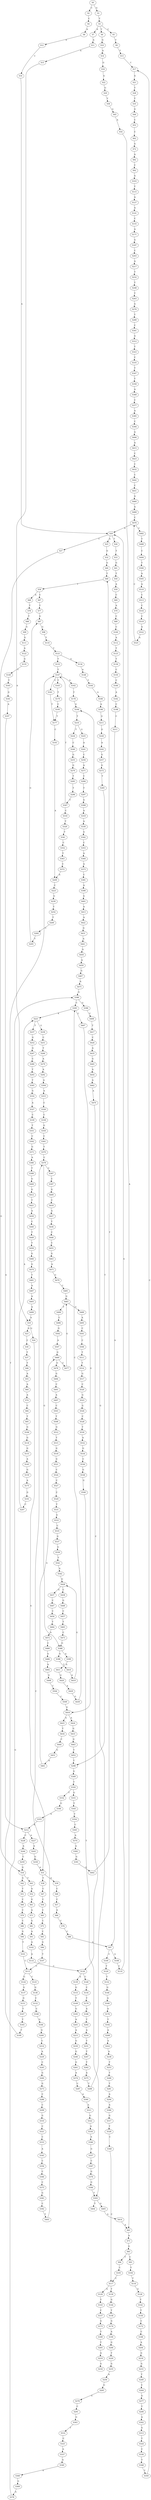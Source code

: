 strict digraph  {
	S0 -> S1 [ label = G ];
	S0 -> S2 [ label = C ];
	S1 -> S3 [ label = T ];
	S2 -> S4 [ label = C ];
	S3 -> S5 [ label = C ];
	S3 -> S6 [ label = T ];
	S3 -> S7 [ label = A ];
	S4 -> S8 [ label = A ];
	S5 -> S9 [ label = T ];
	S6 -> S10 [ label = G ];
	S7 -> S11 [ label = A ];
	S8 -> S12 [ label = A ];
	S9 -> S13 [ label = T ];
	S10 -> S14 [ label = A ];
	S11 -> S15 [ label = A ];
	S12 -> S16 [ label = C ];
	S13 -> S17 [ label = C ];
	S14 -> S18 [ label = G ];
	S15 -> S19 [ label = A ];
	S16 -> S20 [ label = A ];
	S17 -> S21 [ label = G ];
	S18 -> S22 [ label = G ];
	S19 -> S23 [ label = A ];
	S19 -> S24 [ label = G ];
	S20 -> S25 [ label = A ];
	S20 -> S26 [ label = T ];
	S20 -> S27 [ label = C ];
	S21 -> S28 [ label = T ];
	S22 -> S29 [ label = G ];
	S23 -> S30 [ label = C ];
	S24 -> S31 [ label = A ];
	S25 -> S32 [ label = G ];
	S26 -> S33 [ label = T ];
	S27 -> S34 [ label = G ];
	S28 -> S35 [ label = T ];
	S29 -> S36 [ label = T ];
	S30 -> S37 [ label = T ];
	S31 -> S38 [ label = T ];
	S31 -> S39 [ label = A ];
	S32 -> S40 [ label = G ];
	S33 -> S41 [ label = G ];
	S34 -> S42 [ label = G ];
	S34 -> S43 [ label = T ];
	S35 -> S44 [ label = G ];
	S36 -> S45 [ label = G ];
	S37 -> S46 [ label = T ];
	S38 -> S47 [ label = C ];
	S39 -> S48 [ label = C ];
	S40 -> S49 [ label = T ];
	S41 -> S50 [ label = T ];
	S42 -> S51 [ label = T ];
	S43 -> S52 [ label = A ];
	S44 -> S53 [ label = C ];
	S45 -> S54 [ label = A ];
	S46 -> S55 [ label = A ];
	S47 -> S56 [ label = C ];
	S48 -> S57 [ label = C ];
	S49 -> S58 [ label = T ];
	S50 -> S59 [ label = A ];
	S51 -> S60 [ label = C ];
	S52 -> S61 [ label = G ];
	S53 -> S62 [ label = C ];
	S54 -> S63 [ label = A ];
	S55 -> S64 [ label = A ];
	S56 -> S65 [ label = C ];
	S57 -> S66 [ label = A ];
	S58 -> S67 [ label = C ];
	S58 -> S68 [ label = A ];
	S59 -> S69 [ label = C ];
	S60 -> S70 [ label = C ];
	S61 -> S71 [ label = A ];
	S62 -> S72 [ label = G ];
	S63 -> S73 [ label = A ];
	S64 -> S74 [ label = A ];
	S65 -> S75 [ label = C ];
	S66 -> S76 [ label = C ];
	S67 -> S77 [ label = T ];
	S68 -> S78 [ label = T ];
	S69 -> S79 [ label = A ];
	S70 -> S80 [ label = C ];
	S71 -> S81 [ label = G ];
	S72 -> S82 [ label = A ];
	S73 -> S83 [ label = G ];
	S74 -> S84 [ label = C ];
	S75 -> S85 [ label = C ];
	S76 -> S86 [ label = C ];
	S77 -> S87 [ label = G ];
	S78 -> S88 [ label = T ];
	S79 -> S89 [ label = C ];
	S80 -> S90 [ label = G ];
	S81 -> S91 [ label = A ];
	S82 -> S92 [ label = C ];
	S83 -> S93 [ label = C ];
	S83 -> S94 [ label = T ];
	S84 -> S95 [ label = T ];
	S85 -> S96 [ label = G ];
	S86 -> S97 [ label = A ];
	S87 -> S98 [ label = G ];
	S88 -> S99 [ label = G ];
	S89 -> S100 [ label = C ];
	S90 -> S101 [ label = T ];
	S91 -> S102 [ label = A ];
	S92 -> S103 [ label = G ];
	S93 -> S104 [ label = T ];
	S94 -> S105 [ label = C ];
	S95 -> S106 [ label = G ];
	S96 -> S107 [ label = T ];
	S97 -> S108 [ label = A ];
	S97 -> S109 [ label = C ];
	S98 -> S110 [ label = T ];
	S99 -> S111 [ label = G ];
	S100 -> S112 [ label = A ];
	S101 -> S113 [ label = C ];
	S102 -> S114 [ label = A ];
	S103 -> S115 [ label = T ];
	S104 -> S116 [ label = T ];
	S105 -> S117 [ label = C ];
	S106 -> S118 [ label = G ];
	S107 -> S113 [ label = C ];
	S108 -> S119 [ label = C ];
	S109 -> S120 [ label = T ];
	S110 -> S121 [ label = T ];
	S111 -> S122 [ label = A ];
	S112 -> S123 [ label = T ];
	S113 -> S124 [ label = G ];
	S113 -> S125 [ label = C ];
	S114 -> S126 [ label = C ];
	S115 -> S127 [ label = A ];
	S116 -> S128 [ label = G ];
	S117 -> S129 [ label = A ];
	S117 -> S130 [ label = T ];
	S118 -> S131 [ label = G ];
	S119 -> S20 [ label = A ];
	S120 -> S132 [ label = T ];
	S121 -> S133 [ label = T ];
	S121 -> S134 [ label = G ];
	S122 -> S135 [ label = G ];
	S123 -> S136 [ label = T ];
	S124 -> S137 [ label = G ];
	S125 -> S138 [ label = G ];
	S126 -> S139 [ label = A ];
	S126 -> S140 [ label = C ];
	S127 -> S141 [ label = A ];
	S128 -> S142 [ label = T ];
	S129 -> S143 [ label = T ];
	S130 -> S144 [ label = G ];
	S131 -> S145 [ label = A ];
	S132 -> S146 [ label = G ];
	S133 -> S147 [ label = T ];
	S134 -> S148 [ label = A ];
	S135 -> S149 [ label = T ];
	S136 -> S150 [ label = C ];
	S137 -> S151 [ label = G ];
	S138 -> S152 [ label = C ];
	S139 -> S153 [ label = G ];
	S140 -> S154 [ label = C ];
	S141 -> S155 [ label = C ];
	S142 -> S156 [ label = T ];
	S143 -> S157 [ label = C ];
	S144 -> S158 [ label = T ];
	S145 -> S159 [ label = G ];
	S146 -> S160 [ label = A ];
	S147 -> S161 [ label = C ];
	S147 -> S162 [ label = A ];
	S147 -> S163 [ label = T ];
	S148 -> S164 [ label = T ];
	S149 -> S165 [ label = T ];
	S150 -> S166 [ label = C ];
	S151 -> S167 [ label = T ];
	S152 -> S168 [ label = C ];
	S153 -> S169 [ label = T ];
	S154 -> S170 [ label = T ];
	S155 -> S171 [ label = A ];
	S156 -> S172 [ label = C ];
	S157 -> S173 [ label = G ];
	S158 -> S174 [ label = G ];
	S159 -> S175 [ label = A ];
	S160 -> S176 [ label = A ];
	S161 -> S177 [ label = T ];
	S162 -> S178 [ label = T ];
	S163 -> S179 [ label = T ];
	S164 -> S180 [ label = A ];
	S165 -> S181 [ label = G ];
	S166 -> S182 [ label = A ];
	S167 -> S183 [ label = T ];
	S168 -> S184 [ label = G ];
	S169 -> S185 [ label = G ];
	S170 -> S186 [ label = A ];
	S171 -> S187 [ label = G ];
	S172 -> S188 [ label = C ];
	S173 -> S189 [ label = T ];
	S174 -> S190 [ label = A ];
	S175 -> S191 [ label = G ];
	S176 -> S192 [ label = T ];
	S177 -> S193 [ label = C ];
	S178 -> S194 [ label = G ];
	S179 -> S195 [ label = C ];
	S180 -> S196 [ label = A ];
	S181 -> S197 [ label = A ];
	S182 -> S198 [ label = C ];
	S183 -> S199 [ label = T ];
	S184 -> S200 [ label = G ];
	S185 -> S201 [ label = A ];
	S186 -> S202 [ label = T ];
	S187 -> S203 [ label = C ];
	S188 -> S204 [ label = A ];
	S189 -> S205 [ label = T ];
	S190 -> S206 [ label = G ];
	S191 -> S207 [ label = C ];
	S192 -> S208 [ label = A ];
	S193 -> S209 [ label = A ];
	S194 -> S210 [ label = T ];
	S195 -> S177 [ label = T ];
	S196 -> S211 [ label = G ];
	S197 -> S212 [ label = A ];
	S198 -> S213 [ label = C ];
	S199 -> S147 [ label = T ];
	S200 -> S214 [ label = C ];
	S201 -> S215 [ label = A ];
	S202 -> S216 [ label = A ];
	S203 -> S217 [ label = A ];
	S204 -> S218 [ label = G ];
	S205 -> S219 [ label = A ];
	S206 -> S220 [ label = T ];
	S207 -> S221 [ label = A ];
	S208 -> S222 [ label = A ];
	S209 -> S223 [ label = C ];
	S210 -> S224 [ label = T ];
	S210 -> S225 [ label = G ];
	S211 -> S226 [ label = G ];
	S212 -> S227 [ label = A ];
	S212 -> S228 [ label = C ];
	S213 -> S97 [ label = A ];
	S214 -> S229 [ label = A ];
	S215 -> S230 [ label = G ];
	S216 -> S231 [ label = T ];
	S217 -> S232 [ label = T ];
	S218 -> S233 [ label = G ];
	S219 -> S234 [ label = G ];
	S220 -> S235 [ label = G ];
	S221 -> S236 [ label = G ];
	S221 -> S237 [ label = T ];
	S222 -> S238 [ label = A ];
	S223 -> S239 [ label = G ];
	S224 -> S240 [ label = C ];
	S225 -> S241 [ label = A ];
	S226 -> S242 [ label = A ];
	S227 -> S243 [ label = A ];
	S228 -> S244 [ label = A ];
	S229 -> S245 [ label = C ];
	S230 -> S246 [ label = G ];
	S231 -> S247 [ label = T ];
	S232 -> S248 [ label = T ];
	S233 -> S249 [ label = T ];
	S235 -> S250 [ label = A ];
	S236 -> S251 [ label = C ];
	S237 -> S252 [ label = G ];
	S238 -> S253 [ label = T ];
	S239 -> S254 [ label = T ];
	S240 -> S255 [ label = G ];
	S241 -> S256 [ label = C ];
	S242 -> S257 [ label = G ];
	S243 -> S258 [ label = G ];
	S244 -> S259 [ label = C ];
	S245 -> S260 [ label = G ];
	S246 -> S261 [ label = G ];
	S247 -> S262 [ label = T ];
	S248 -> S263 [ label = T ];
	S249 -> S264 [ label = C ];
	S250 -> S265 [ label = G ];
	S251 -> S266 [ label = T ];
	S252 -> S267 [ label = G ];
	S253 -> S268 [ label = T ];
	S254 -> S269 [ label = T ];
	S255 -> S270 [ label = G ];
	S256 -> S271 [ label = A ];
	S257 -> S272 [ label = G ];
	S258 -> S31 [ label = A ];
	S259 -> S34 [ label = G ];
	S260 -> S273 [ label = G ];
	S261 -> S274 [ label = A ];
	S262 -> S275 [ label = A ];
	S263 -> S276 [ label = G ];
	S264 -> S277 [ label = G ];
	S265 -> S278 [ label = G ];
	S266 -> S279 [ label = A ];
	S267 -> S280 [ label = C ];
	S268 -> S281 [ label = T ];
	S269 -> S282 [ label = C ];
	S270 -> S283 [ label = T ];
	S271 -> S284 [ label = C ];
	S272 -> S285 [ label = T ];
	S273 -> S286 [ label = C ];
	S274 -> S287 [ label = C ];
	S275 -> S288 [ label = T ];
	S276 -> S289 [ label = T ];
	S277 -> S290 [ label = T ];
	S278 -> S291 [ label = C ];
	S279 -> S292 [ label = A ];
	S280 -> S293 [ label = T ];
	S281 -> S294 [ label = A ];
	S282 -> S295 [ label = T ];
	S283 -> S296 [ label = T ];
	S284 -> S297 [ label = T ];
	S285 -> S298 [ label = T ];
	S286 -> S299 [ label = C ];
	S287 -> S300 [ label = A ];
	S288 -> S194 [ label = G ];
	S289 -> S301 [ label = C ];
	S290 -> S302 [ label = A ];
	S291 -> S303 [ label = G ];
	S292 -> S304 [ label = A ];
	S293 -> S305 [ label = T ];
	S294 -> S306 [ label = A ];
	S295 -> S87 [ label = G ];
	S296 -> S307 [ label = T ];
	S297 -> S308 [ label = G ];
	S298 -> S309 [ label = G ];
	S299 -> S310 [ label = G ];
	S300 -> S311 [ label = A ];
	S301 -> S312 [ label = G ];
	S302 -> S313 [ label = G ];
	S303 -> S314 [ label = T ];
	S304 -> S315 [ label = A ];
	S305 -> S316 [ label = G ];
	S306 -> S317 [ label = G ];
	S307 -> S318 [ label = C ];
	S307 -> S147 [ label = T ];
	S308 -> S319 [ label = A ];
	S309 -> S320 [ label = T ];
	S310 -> S321 [ label = C ];
	S311 -> S322 [ label = G ];
	S312 -> S323 [ label = T ];
	S313 -> S324 [ label = T ];
	S314 -> S325 [ label = C ];
	S315 -> S326 [ label = C ];
	S316 -> S327 [ label = A ];
	S317 -> S328 [ label = T ];
	S318 -> S329 [ label = T ];
	S319 -> S330 [ label = A ];
	S320 -> S331 [ label = G ];
	S320 -> S332 [ label = T ];
	S321 -> S333 [ label = C ];
	S322 -> S334 [ label = A ];
	S323 -> S335 [ label = C ];
	S324 -> S336 [ label = C ];
	S325 -> S337 [ label = A ];
	S326 -> S338 [ label = C ];
	S327 -> S339 [ label = C ];
	S328 -> S340 [ label = C ];
	S329 -> S341 [ label = T ];
	S330 -> S342 [ label = G ];
	S331 -> S343 [ label = T ];
	S332 -> S344 [ label = G ];
	S333 -> S345 [ label = A ];
	S334 -> S346 [ label = A ];
	S335 -> S347 [ label = T ];
	S336 -> S348 [ label = T ];
	S337 -> S349 [ label = A ];
	S338 -> S350 [ label = G ];
	S339 -> S351 [ label = T ];
	S340 -> S117 [ label = C ];
	S341 -> S352 [ label = C ];
	S342 -> S353 [ label = C ];
	S343 -> S354 [ label = T ];
	S344 -> S355 [ label = A ];
	S345 -> S356 [ label = C ];
	S346 -> S357 [ label = G ];
	S347 -> S358 [ label = T ];
	S348 -> S359 [ label = T ];
	S349 -> S360 [ label = A ];
	S350 -> S361 [ label = C ];
	S351 -> S362 [ label = C ];
	S352 -> S363 [ label = T ];
	S353 -> S364 [ label = A ];
	S354 -> S365 [ label = C ];
	S355 -> S212 [ label = A ];
	S356 -> S366 [ label = C ];
	S357 -> S367 [ label = C ];
	S358 -> S368 [ label = A ];
	S359 -> S17 [ label = C ];
	S360 -> S369 [ label = G ];
	S361 -> S370 [ label = T ];
	S362 -> S371 [ label = G ];
	S363 -> S372 [ label = C ];
	S364 -> S373 [ label = A ];
	S365 -> S374 [ label = A ];
	S366 -> S375 [ label = C ];
	S367 -> S376 [ label = G ];
	S368 -> S377 [ label = C ];
	S369 -> S378 [ label = A ];
	S370 -> S379 [ label = C ];
	S371 -> S380 [ label = A ];
	S372 -> S209 [ label = A ];
	S373 -> S381 [ label = C ];
	S374 -> S382 [ label = A ];
	S375 -> S383 [ label = G ];
	S376 -> S384 [ label = G ];
	S377 -> S385 [ label = A ];
	S378 -> S386 [ label = G ];
	S379 -> S387 [ label = C ];
	S379 -> S388 [ label = G ];
	S380 -> S389 [ label = T ];
	S381 -> S390 [ label = A ];
	S382 -> S391 [ label = G ];
	S383 -> S392 [ label = C ];
	S384 -> S393 [ label = T ];
	S385 -> S394 [ label = C ];
	S386 -> S395 [ label = C ];
	S386 -> S396 [ label = G ];
	S387 -> S397 [ label = C ];
	S388 -> S398 [ label = G ];
	S388 -> S399 [ label = A ];
	S389 -> S400 [ label = G ];
	S390 -> S401 [ label = G ];
	S391 -> S402 [ label = G ];
	S392 -> S403 [ label = T ];
	S393 -> S404 [ label = T ];
	S393 -> S405 [ label = G ];
	S394 -> S406 [ label = G ];
	S395 -> S407 [ label = C ];
	S395 -> S221 [ label = A ];
	S396 -> S408 [ label = C ];
	S397 -> S409 [ label = G ];
	S398 -> S410 [ label = T ];
	S399 -> S411 [ label = A ];
	S400 -> S412 [ label = G ];
	S401 -> S413 [ label = A ];
	S402 -> S49 [ label = T ];
	S403 -> S379 [ label = C ];
	S405 -> S414 [ label = A ];
	S406 -> S415 [ label = A ];
	S407 -> S416 [ label = G ];
	S408 -> S417 [ label = T ];
	S409 -> S418 [ label = C ];
	S410 -> S419 [ label = A ];
	S411 -> S420 [ label = G ];
	S412 -> S421 [ label = T ];
	S413 -> S422 [ label = A ];
	S414 -> S63 [ label = A ];
	S415 -> S423 [ label = C ];
	S416 -> S424 [ label = A ];
	S416 -> S425 [ label = G ];
	S417 -> S426 [ label = C ];
	S418 -> S427 [ label = A ];
	S419 -> S428 [ label = G ];
	S420 -> S429 [ label = A ];
	S421 -> S430 [ label = A ];
	S422 -> S431 [ label = G ];
	S423 -> S432 [ label = C ];
	S424 -> S433 [ label = G ];
	S425 -> S434 [ label = T ];
	S426 -> S435 [ label = A ];
	S427 -> S436 [ label = T ];
	S428 -> S437 [ label = G ];
	S428 -> S438 [ label = C ];
	S429 -> S439 [ label = G ];
	S430 -> S440 [ label = C ];
	S431 -> S441 [ label = A ];
	S432 -> S442 [ label = C ];
	S433 -> S443 [ label = G ];
	S434 -> S444 [ label = C ];
	S435 -> S445 [ label = G ];
	S436 -> S446 [ label = C ];
	S437 -> S447 [ label = C ];
	S438 -> S448 [ label = G ];
	S439 -> S395 [ label = C ];
	S440 -> S449 [ label = T ];
	S441 -> S450 [ label = A ];
	S442 -> S451 [ label = C ];
	S443 -> S452 [ label = T ];
	S444 -> S453 [ label = G ];
	S445 -> S454 [ label = A ];
	S446 -> S455 [ label = C ];
	S447 -> S456 [ label = C ];
	S448 -> S457 [ label = C ];
	S449 -> S458 [ label = T ];
	S450 -> S459 [ label = A ];
	S451 -> S460 [ label = A ];
	S452 -> S298 [ label = T ];
	S453 -> S461 [ label = A ];
	S454 -> S462 [ label = A ];
	S455 -> S463 [ label = G ];
	S456 -> S464 [ label = T ];
	S457 -> S465 [ label = T ];
	S458 -> S466 [ label = G ];
	S459 -> S467 [ label = G ];
	S460 -> S468 [ label = A ];
	S461 -> S469 [ label = G ];
	S462 -> S470 [ label = A ];
	S463 -> S471 [ label = A ];
	S464 -> S472 [ label = A ];
	S465 -> S473 [ label = C ];
	S466 -> S474 [ label = G ];
	S467 -> S475 [ label = A ];
	S468 -> S476 [ label = C ];
	S469 -> S477 [ label = C ];
	S469 -> S478 [ label = G ];
	S470 -> S126 [ label = C ];
	S471 -> S479 [ label = G ];
	S472 -> S480 [ label = C ];
	S473 -> S388 [ label = G ];
	S474 -> S481 [ label = T ];
	S475 -> S386 [ label = G ];
	S476 -> S20 [ label = A ];
	S476 -> S482 [ label = C ];
	S477 -> S483 [ label = G ];
	S478 -> S484 [ label = G ];
	S479 -> S485 [ label = C ];
	S480 -> S486 [ label = G ];
	S481 -> S487 [ label = A ];
	S482 -> S488 [ label = T ];
	S483 -> S489 [ label = G ];
	S483 -> S490 [ label = T ];
	S484 -> S491 [ label = C ];
	S485 -> S483 [ label = G ];
	S486 -> S492 [ label = A ];
	S487 -> S493 [ label = A ];
	S488 -> S494 [ label = C ];
	S489 -> S495 [ label = A ];
	S490 -> S496 [ label = C ];
	S491 -> S497 [ label = A ];
	S492 -> S498 [ label = G ];
	S493 -> S499 [ label = A ];
	S494 -> S500 [ label = T ];
	S495 -> S501 [ label = C ];
	S496 -> S502 [ label = G ];
	S497 -> S503 [ label = C ];
	S498 -> S504 [ label = C ];
	S499 -> S19 [ label = A ];
	S500 -> S505 [ label = A ];
	S501 -> S506 [ label = C ];
	S502 -> S507 [ label = A ];
	S503 -> S508 [ label = T ];
	S504 -> S509 [ label = C ];
	S505 -> S510 [ label = A ];
	S506 -> S511 [ label = T ];
	S507 -> S469 [ label = G ];
	S508 -> S512 [ label = G ];
	S509 -> S416 [ label = G ];
	S510 -> S513 [ label = C ];
	S511 -> S514 [ label = T ];
	S512 -> S515 [ label = T ];
	S513 -> S516 [ label = C ];
	S514 -> S517 [ label = G ];
	S515 -> S518 [ label = G ];
	S516 -> S519 [ label = C ];
	S517 -> S520 [ label = C ];
	S518 -> S521 [ label = G ];
	S519 -> S522 [ label = A ];
	S520 -> S523 [ label = G ];
	S521 -> S524 [ label = C ];
	S522 -> S525 [ label = A ];
	S523 -> S526 [ label = G ];
	S524 -> S527 [ label = C ];
	S525 -> S476 [ label = C ];
	S526 -> S528 [ label = C ];
	S527 -> S529 [ label = C ];
	S528 -> S530 [ label = T ];
	S529 -> S531 [ label = T ];
	S530 -> S532 [ label = A ];
	S531 -> S533 [ label = G ];
	S532 -> S534 [ label = G ];
	S533 -> S535 [ label = C ];
	S534 -> S536 [ label = C ];
	S535 -> S537 [ label = G ];
	S536 -> S538 [ label = G ];
	S537 -> S539 [ label = G ];
	S538 -> S540 [ label = G ];
	S539 -> S541 [ label = T ];
	S540 -> S393 [ label = T ];
	S541 -> S542 [ label = A ];
	S542 -> S428 [ label = G ];
}
